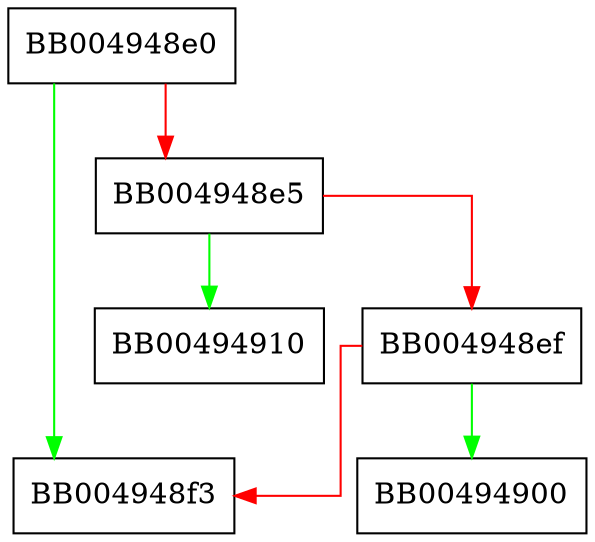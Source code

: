 digraph SSL_net_read_desired {
  node [shape="box"];
  graph [splines=ortho];
  BB004948e0 -> BB004948f3 [color="green"];
  BB004948e0 -> BB004948e5 [color="red"];
  BB004948e5 -> BB00494910 [color="green"];
  BB004948e5 -> BB004948ef [color="red"];
  BB004948ef -> BB00494900 [color="green"];
  BB004948ef -> BB004948f3 [color="red"];
}